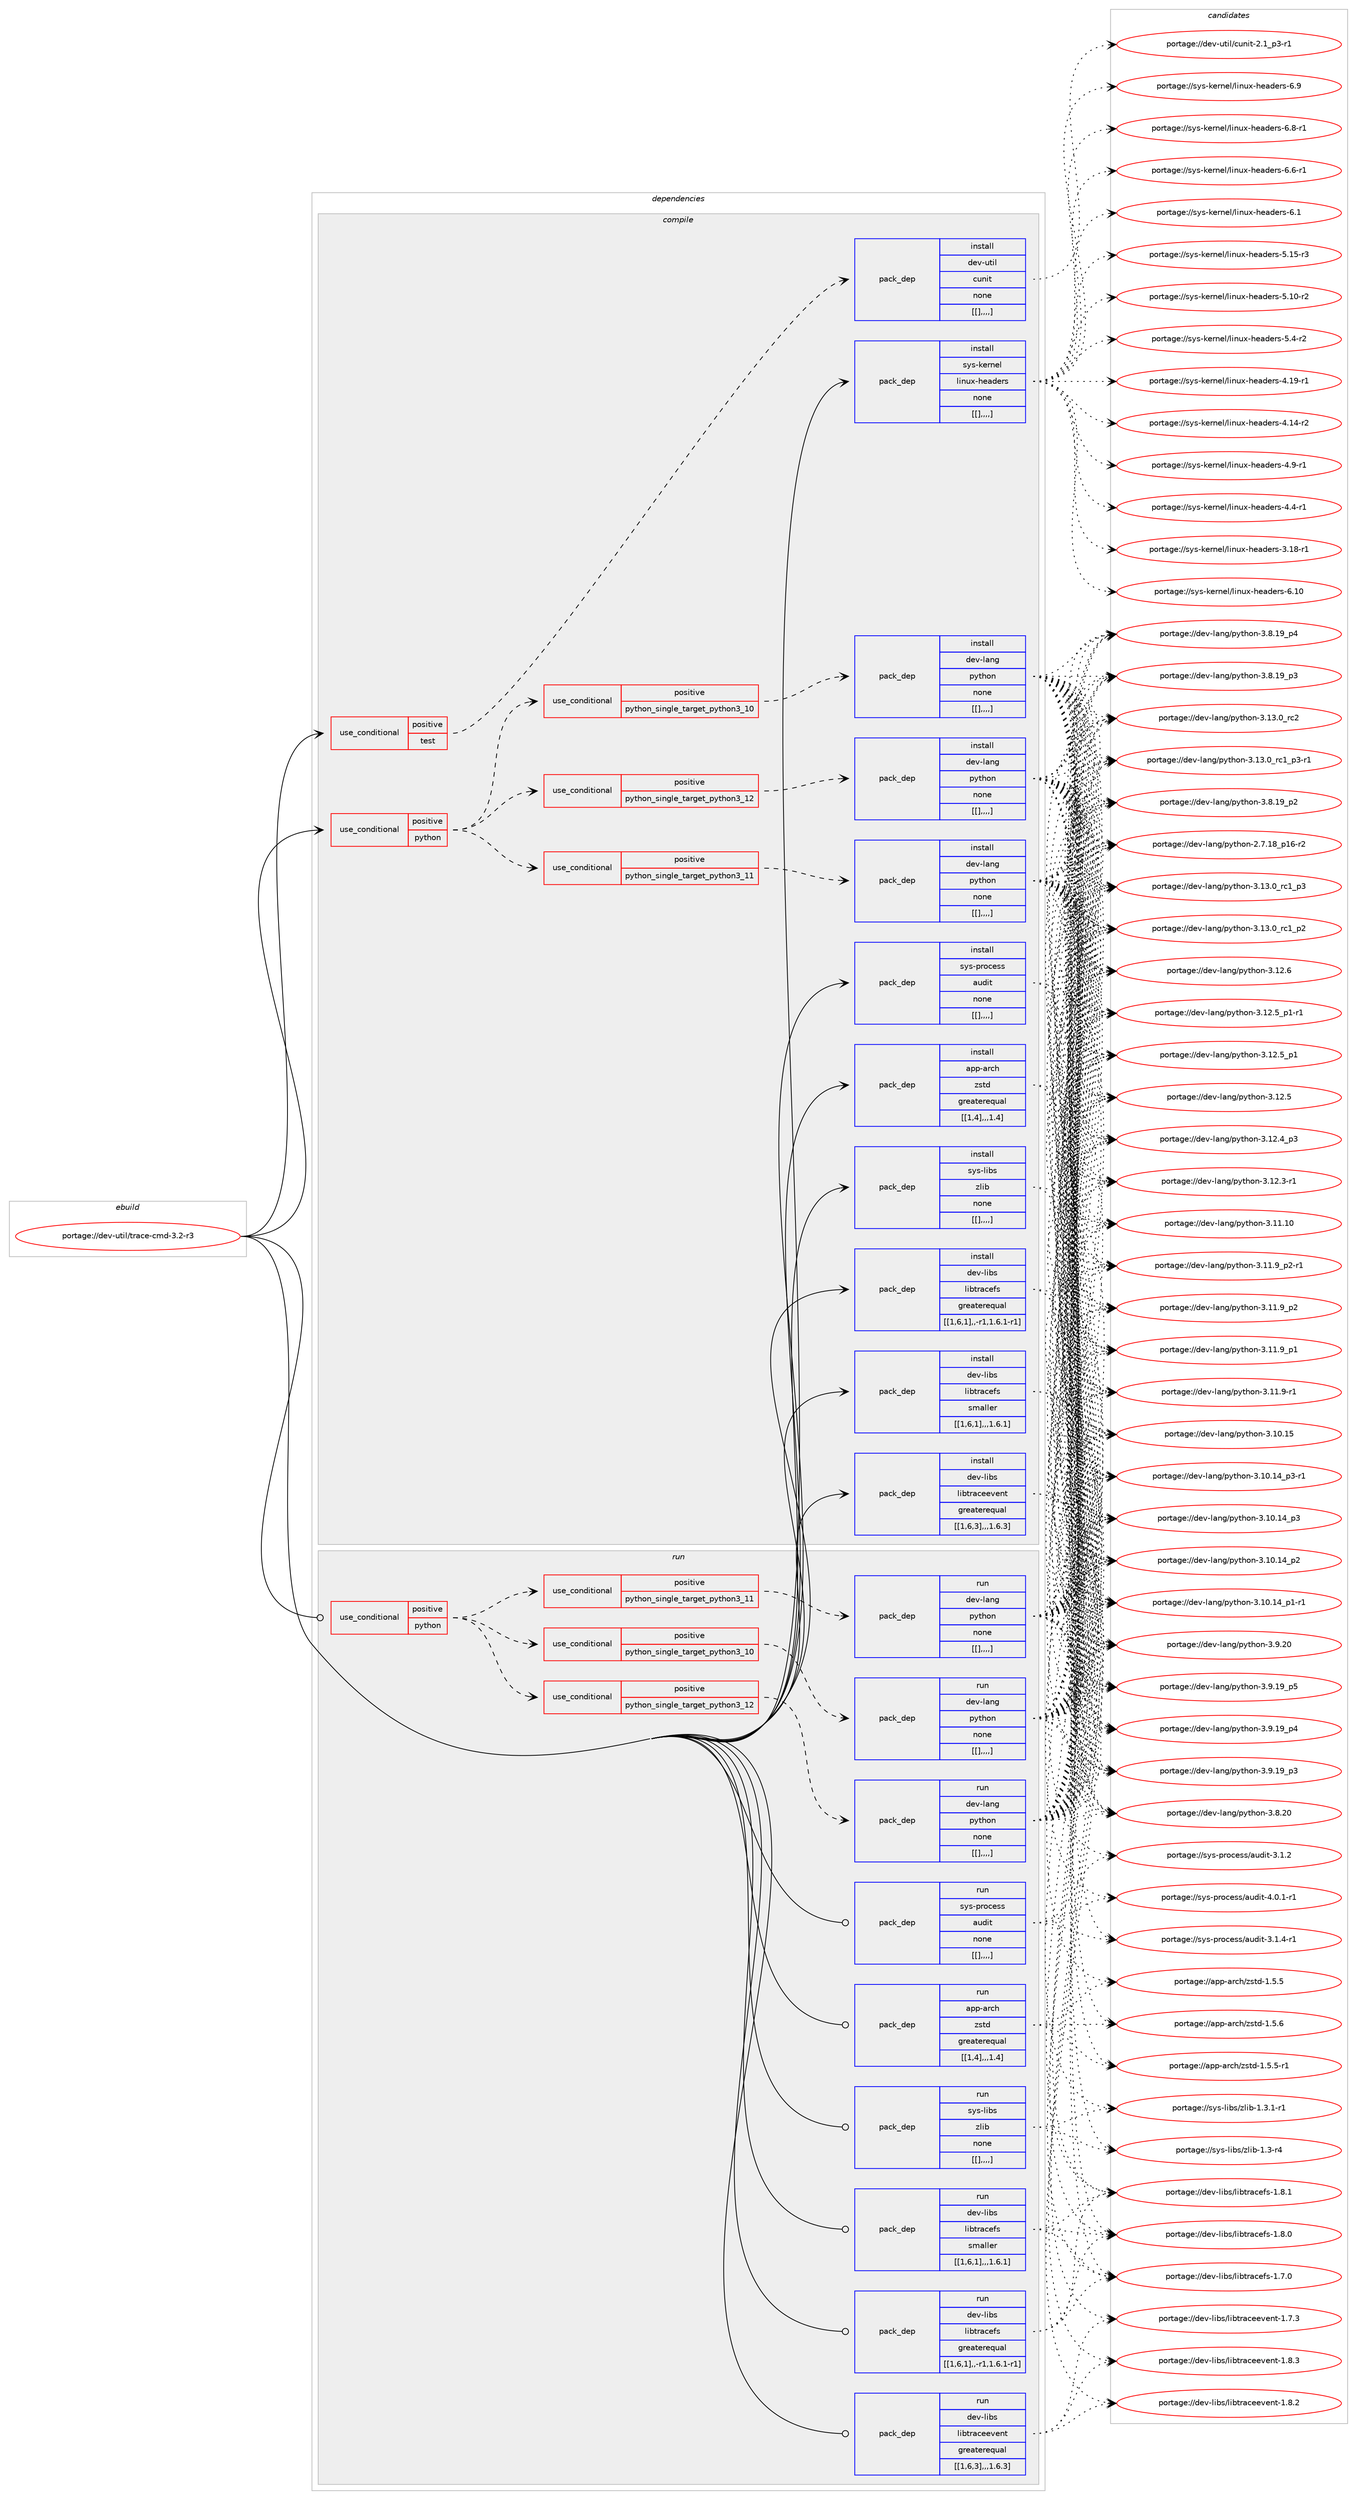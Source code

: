 digraph prolog {

# *************
# Graph options
# *************

newrank=true;
concentrate=true;
compound=true;
graph [rankdir=LR,fontname=Helvetica,fontsize=10,ranksep=1.5];#, ranksep=2.5, nodesep=0.2];
edge  [arrowhead=vee];
node  [fontname=Helvetica,fontsize=10];

# **********
# The ebuild
# **********

subgraph cluster_leftcol {
color=gray;
label=<<i>ebuild</i>>;
id [label="portage://dev-util/trace-cmd-3.2-r3", color=red, width=4, href="../dev-util/trace-cmd-3.2-r3.svg"];
}

# ****************
# The dependencies
# ****************

subgraph cluster_midcol {
color=gray;
label=<<i>dependencies</i>>;
subgraph cluster_compile {
fillcolor="#eeeeee";
style=filled;
label=<<i>compile</i>>;
subgraph cond63604 {
dependency223692 [label=<<TABLE BORDER="0" CELLBORDER="1" CELLSPACING="0" CELLPADDING="4"><TR><TD ROWSPAN="3" CELLPADDING="10">use_conditional</TD></TR><TR><TD>positive</TD></TR><TR><TD>python</TD></TR></TABLE>>, shape=none, color=red];
subgraph cond63605 {
dependency223693 [label=<<TABLE BORDER="0" CELLBORDER="1" CELLSPACING="0" CELLPADDING="4"><TR><TD ROWSPAN="3" CELLPADDING="10">use_conditional</TD></TR><TR><TD>positive</TD></TR><TR><TD>python_single_target_python3_10</TD></TR></TABLE>>, shape=none, color=red];
subgraph pack158649 {
dependency223694 [label=<<TABLE BORDER="0" CELLBORDER="1" CELLSPACING="0" CELLPADDING="4" WIDTH="220"><TR><TD ROWSPAN="6" CELLPADDING="30">pack_dep</TD></TR><TR><TD WIDTH="110">install</TD></TR><TR><TD>dev-lang</TD></TR><TR><TD>python</TD></TR><TR><TD>none</TD></TR><TR><TD>[[],,,,]</TD></TR></TABLE>>, shape=none, color=blue];
}
dependency223693:e -> dependency223694:w [weight=20,style="dashed",arrowhead="vee"];
}
dependency223692:e -> dependency223693:w [weight=20,style="dashed",arrowhead="vee"];
subgraph cond63606 {
dependency223695 [label=<<TABLE BORDER="0" CELLBORDER="1" CELLSPACING="0" CELLPADDING="4"><TR><TD ROWSPAN="3" CELLPADDING="10">use_conditional</TD></TR><TR><TD>positive</TD></TR><TR><TD>python_single_target_python3_11</TD></TR></TABLE>>, shape=none, color=red];
subgraph pack158650 {
dependency223696 [label=<<TABLE BORDER="0" CELLBORDER="1" CELLSPACING="0" CELLPADDING="4" WIDTH="220"><TR><TD ROWSPAN="6" CELLPADDING="30">pack_dep</TD></TR><TR><TD WIDTH="110">install</TD></TR><TR><TD>dev-lang</TD></TR><TR><TD>python</TD></TR><TR><TD>none</TD></TR><TR><TD>[[],,,,]</TD></TR></TABLE>>, shape=none, color=blue];
}
dependency223695:e -> dependency223696:w [weight=20,style="dashed",arrowhead="vee"];
}
dependency223692:e -> dependency223695:w [weight=20,style="dashed",arrowhead="vee"];
subgraph cond63607 {
dependency223697 [label=<<TABLE BORDER="0" CELLBORDER="1" CELLSPACING="0" CELLPADDING="4"><TR><TD ROWSPAN="3" CELLPADDING="10">use_conditional</TD></TR><TR><TD>positive</TD></TR><TR><TD>python_single_target_python3_12</TD></TR></TABLE>>, shape=none, color=red];
subgraph pack158651 {
dependency223698 [label=<<TABLE BORDER="0" CELLBORDER="1" CELLSPACING="0" CELLPADDING="4" WIDTH="220"><TR><TD ROWSPAN="6" CELLPADDING="30">pack_dep</TD></TR><TR><TD WIDTH="110">install</TD></TR><TR><TD>dev-lang</TD></TR><TR><TD>python</TD></TR><TR><TD>none</TD></TR><TR><TD>[[],,,,]</TD></TR></TABLE>>, shape=none, color=blue];
}
dependency223697:e -> dependency223698:w [weight=20,style="dashed",arrowhead="vee"];
}
dependency223692:e -> dependency223697:w [weight=20,style="dashed",arrowhead="vee"];
}
id:e -> dependency223692:w [weight=20,style="solid",arrowhead="vee"];
subgraph cond63608 {
dependency223699 [label=<<TABLE BORDER="0" CELLBORDER="1" CELLSPACING="0" CELLPADDING="4"><TR><TD ROWSPAN="3" CELLPADDING="10">use_conditional</TD></TR><TR><TD>positive</TD></TR><TR><TD>test</TD></TR></TABLE>>, shape=none, color=red];
subgraph pack158652 {
dependency223700 [label=<<TABLE BORDER="0" CELLBORDER="1" CELLSPACING="0" CELLPADDING="4" WIDTH="220"><TR><TD ROWSPAN="6" CELLPADDING="30">pack_dep</TD></TR><TR><TD WIDTH="110">install</TD></TR><TR><TD>dev-util</TD></TR><TR><TD>cunit</TD></TR><TR><TD>none</TD></TR><TR><TD>[[],,,,]</TD></TR></TABLE>>, shape=none, color=blue];
}
dependency223699:e -> dependency223700:w [weight=20,style="dashed",arrowhead="vee"];
}
id:e -> dependency223699:w [weight=20,style="solid",arrowhead="vee"];
subgraph pack158653 {
dependency223701 [label=<<TABLE BORDER="0" CELLBORDER="1" CELLSPACING="0" CELLPADDING="4" WIDTH="220"><TR><TD ROWSPAN="6" CELLPADDING="30">pack_dep</TD></TR><TR><TD WIDTH="110">install</TD></TR><TR><TD>app-arch</TD></TR><TR><TD>zstd</TD></TR><TR><TD>greaterequal</TD></TR><TR><TD>[[1,4],,,1.4]</TD></TR></TABLE>>, shape=none, color=blue];
}
id:e -> dependency223701:w [weight=20,style="solid",arrowhead="vee"];
subgraph pack158654 {
dependency223702 [label=<<TABLE BORDER="0" CELLBORDER="1" CELLSPACING="0" CELLPADDING="4" WIDTH="220"><TR><TD ROWSPAN="6" CELLPADDING="30">pack_dep</TD></TR><TR><TD WIDTH="110">install</TD></TR><TR><TD>dev-libs</TD></TR><TR><TD>libtraceevent</TD></TR><TR><TD>greaterequal</TD></TR><TR><TD>[[1,6,3],,,1.6.3]</TD></TR></TABLE>>, shape=none, color=blue];
}
id:e -> dependency223702:w [weight=20,style="solid",arrowhead="vee"];
subgraph pack158655 {
dependency223703 [label=<<TABLE BORDER="0" CELLBORDER="1" CELLSPACING="0" CELLPADDING="4" WIDTH="220"><TR><TD ROWSPAN="6" CELLPADDING="30">pack_dep</TD></TR><TR><TD WIDTH="110">install</TD></TR><TR><TD>dev-libs</TD></TR><TR><TD>libtracefs</TD></TR><TR><TD>greaterequal</TD></TR><TR><TD>[[1,6,1],,-r1,1.6.1-r1]</TD></TR></TABLE>>, shape=none, color=blue];
}
id:e -> dependency223703:w [weight=20,style="solid",arrowhead="vee"];
subgraph pack158656 {
dependency223704 [label=<<TABLE BORDER="0" CELLBORDER="1" CELLSPACING="0" CELLPADDING="4" WIDTH="220"><TR><TD ROWSPAN="6" CELLPADDING="30">pack_dep</TD></TR><TR><TD WIDTH="110">install</TD></TR><TR><TD>sys-kernel</TD></TR><TR><TD>linux-headers</TD></TR><TR><TD>none</TD></TR><TR><TD>[[],,,,]</TD></TR></TABLE>>, shape=none, color=blue];
}
id:e -> dependency223704:w [weight=20,style="solid",arrowhead="vee"];
subgraph pack158657 {
dependency223705 [label=<<TABLE BORDER="0" CELLBORDER="1" CELLSPACING="0" CELLPADDING="4" WIDTH="220"><TR><TD ROWSPAN="6" CELLPADDING="30">pack_dep</TD></TR><TR><TD WIDTH="110">install</TD></TR><TR><TD>sys-libs</TD></TR><TR><TD>zlib</TD></TR><TR><TD>none</TD></TR><TR><TD>[[],,,,]</TD></TR></TABLE>>, shape=none, color=blue];
}
id:e -> dependency223705:w [weight=20,style="solid",arrowhead="vee"];
subgraph pack158658 {
dependency223706 [label=<<TABLE BORDER="0" CELLBORDER="1" CELLSPACING="0" CELLPADDING="4" WIDTH="220"><TR><TD ROWSPAN="6" CELLPADDING="30">pack_dep</TD></TR><TR><TD WIDTH="110">install</TD></TR><TR><TD>sys-process</TD></TR><TR><TD>audit</TD></TR><TR><TD>none</TD></TR><TR><TD>[[],,,,]</TD></TR></TABLE>>, shape=none, color=blue];
}
id:e -> dependency223706:w [weight=20,style="solid",arrowhead="vee"];
subgraph pack158659 {
dependency223707 [label=<<TABLE BORDER="0" CELLBORDER="1" CELLSPACING="0" CELLPADDING="4" WIDTH="220"><TR><TD ROWSPAN="6" CELLPADDING="30">pack_dep</TD></TR><TR><TD WIDTH="110">install</TD></TR><TR><TD>dev-libs</TD></TR><TR><TD>libtracefs</TD></TR><TR><TD>smaller</TD></TR><TR><TD>[[1,6,1],,,1.6.1]</TD></TR></TABLE>>, shape=none, color=blue];
}
id:e -> dependency223707:w [weight=20,style="solid",arrowhead="vee"];
}
subgraph cluster_compileandrun {
fillcolor="#eeeeee";
style=filled;
label=<<i>compile and run</i>>;
}
subgraph cluster_run {
fillcolor="#eeeeee";
style=filled;
label=<<i>run</i>>;
subgraph cond63609 {
dependency223708 [label=<<TABLE BORDER="0" CELLBORDER="1" CELLSPACING="0" CELLPADDING="4"><TR><TD ROWSPAN="3" CELLPADDING="10">use_conditional</TD></TR><TR><TD>positive</TD></TR><TR><TD>python</TD></TR></TABLE>>, shape=none, color=red];
subgraph cond63610 {
dependency223709 [label=<<TABLE BORDER="0" CELLBORDER="1" CELLSPACING="0" CELLPADDING="4"><TR><TD ROWSPAN="3" CELLPADDING="10">use_conditional</TD></TR><TR><TD>positive</TD></TR><TR><TD>python_single_target_python3_10</TD></TR></TABLE>>, shape=none, color=red];
subgraph pack158660 {
dependency223710 [label=<<TABLE BORDER="0" CELLBORDER="1" CELLSPACING="0" CELLPADDING="4" WIDTH="220"><TR><TD ROWSPAN="6" CELLPADDING="30">pack_dep</TD></TR><TR><TD WIDTH="110">run</TD></TR><TR><TD>dev-lang</TD></TR><TR><TD>python</TD></TR><TR><TD>none</TD></TR><TR><TD>[[],,,,]</TD></TR></TABLE>>, shape=none, color=blue];
}
dependency223709:e -> dependency223710:w [weight=20,style="dashed",arrowhead="vee"];
}
dependency223708:e -> dependency223709:w [weight=20,style="dashed",arrowhead="vee"];
subgraph cond63611 {
dependency223711 [label=<<TABLE BORDER="0" CELLBORDER="1" CELLSPACING="0" CELLPADDING="4"><TR><TD ROWSPAN="3" CELLPADDING="10">use_conditional</TD></TR><TR><TD>positive</TD></TR><TR><TD>python_single_target_python3_11</TD></TR></TABLE>>, shape=none, color=red];
subgraph pack158661 {
dependency223712 [label=<<TABLE BORDER="0" CELLBORDER="1" CELLSPACING="0" CELLPADDING="4" WIDTH="220"><TR><TD ROWSPAN="6" CELLPADDING="30">pack_dep</TD></TR><TR><TD WIDTH="110">run</TD></TR><TR><TD>dev-lang</TD></TR><TR><TD>python</TD></TR><TR><TD>none</TD></TR><TR><TD>[[],,,,]</TD></TR></TABLE>>, shape=none, color=blue];
}
dependency223711:e -> dependency223712:w [weight=20,style="dashed",arrowhead="vee"];
}
dependency223708:e -> dependency223711:w [weight=20,style="dashed",arrowhead="vee"];
subgraph cond63612 {
dependency223713 [label=<<TABLE BORDER="0" CELLBORDER="1" CELLSPACING="0" CELLPADDING="4"><TR><TD ROWSPAN="3" CELLPADDING="10">use_conditional</TD></TR><TR><TD>positive</TD></TR><TR><TD>python_single_target_python3_12</TD></TR></TABLE>>, shape=none, color=red];
subgraph pack158662 {
dependency223714 [label=<<TABLE BORDER="0" CELLBORDER="1" CELLSPACING="0" CELLPADDING="4" WIDTH="220"><TR><TD ROWSPAN="6" CELLPADDING="30">pack_dep</TD></TR><TR><TD WIDTH="110">run</TD></TR><TR><TD>dev-lang</TD></TR><TR><TD>python</TD></TR><TR><TD>none</TD></TR><TR><TD>[[],,,,]</TD></TR></TABLE>>, shape=none, color=blue];
}
dependency223713:e -> dependency223714:w [weight=20,style="dashed",arrowhead="vee"];
}
dependency223708:e -> dependency223713:w [weight=20,style="dashed",arrowhead="vee"];
}
id:e -> dependency223708:w [weight=20,style="solid",arrowhead="odot"];
subgraph pack158663 {
dependency223715 [label=<<TABLE BORDER="0" CELLBORDER="1" CELLSPACING="0" CELLPADDING="4" WIDTH="220"><TR><TD ROWSPAN="6" CELLPADDING="30">pack_dep</TD></TR><TR><TD WIDTH="110">run</TD></TR><TR><TD>app-arch</TD></TR><TR><TD>zstd</TD></TR><TR><TD>greaterequal</TD></TR><TR><TD>[[1,4],,,1.4]</TD></TR></TABLE>>, shape=none, color=blue];
}
id:e -> dependency223715:w [weight=20,style="solid",arrowhead="odot"];
subgraph pack158664 {
dependency223716 [label=<<TABLE BORDER="0" CELLBORDER="1" CELLSPACING="0" CELLPADDING="4" WIDTH="220"><TR><TD ROWSPAN="6" CELLPADDING="30">pack_dep</TD></TR><TR><TD WIDTH="110">run</TD></TR><TR><TD>dev-libs</TD></TR><TR><TD>libtraceevent</TD></TR><TR><TD>greaterequal</TD></TR><TR><TD>[[1,6,3],,,1.6.3]</TD></TR></TABLE>>, shape=none, color=blue];
}
id:e -> dependency223716:w [weight=20,style="solid",arrowhead="odot"];
subgraph pack158665 {
dependency223717 [label=<<TABLE BORDER="0" CELLBORDER="1" CELLSPACING="0" CELLPADDING="4" WIDTH="220"><TR><TD ROWSPAN="6" CELLPADDING="30">pack_dep</TD></TR><TR><TD WIDTH="110">run</TD></TR><TR><TD>dev-libs</TD></TR><TR><TD>libtracefs</TD></TR><TR><TD>greaterequal</TD></TR><TR><TD>[[1,6,1],,-r1,1.6.1-r1]</TD></TR></TABLE>>, shape=none, color=blue];
}
id:e -> dependency223717:w [weight=20,style="solid",arrowhead="odot"];
subgraph pack158666 {
dependency223718 [label=<<TABLE BORDER="0" CELLBORDER="1" CELLSPACING="0" CELLPADDING="4" WIDTH="220"><TR><TD ROWSPAN="6" CELLPADDING="30">pack_dep</TD></TR><TR><TD WIDTH="110">run</TD></TR><TR><TD>sys-libs</TD></TR><TR><TD>zlib</TD></TR><TR><TD>none</TD></TR><TR><TD>[[],,,,]</TD></TR></TABLE>>, shape=none, color=blue];
}
id:e -> dependency223718:w [weight=20,style="solid",arrowhead="odot"];
subgraph pack158667 {
dependency223719 [label=<<TABLE BORDER="0" CELLBORDER="1" CELLSPACING="0" CELLPADDING="4" WIDTH="220"><TR><TD ROWSPAN="6" CELLPADDING="30">pack_dep</TD></TR><TR><TD WIDTH="110">run</TD></TR><TR><TD>sys-process</TD></TR><TR><TD>audit</TD></TR><TR><TD>none</TD></TR><TR><TD>[[],,,,]</TD></TR></TABLE>>, shape=none, color=blue];
}
id:e -> dependency223719:w [weight=20,style="solid",arrowhead="odot"];
subgraph pack158668 {
dependency223720 [label=<<TABLE BORDER="0" CELLBORDER="1" CELLSPACING="0" CELLPADDING="4" WIDTH="220"><TR><TD ROWSPAN="6" CELLPADDING="30">pack_dep</TD></TR><TR><TD WIDTH="110">run</TD></TR><TR><TD>dev-libs</TD></TR><TR><TD>libtracefs</TD></TR><TR><TD>smaller</TD></TR><TR><TD>[[1,6,1],,,1.6.1]</TD></TR></TABLE>>, shape=none, color=blue];
}
id:e -> dependency223720:w [weight=20,style="solid",arrowhead="odot"];
}
}

# **************
# The candidates
# **************

subgraph cluster_choices {
rank=same;
color=gray;
label=<<i>candidates</i>>;

subgraph choice158649 {
color=black;
nodesep=1;
choice10010111845108971101034711212111610411111045514649514648951149950 [label="portage://dev-lang/python-3.13.0_rc2", color=red, width=4,href="../dev-lang/python-3.13.0_rc2.svg"];
choice1001011184510897110103471121211161041111104551464951464895114994995112514511449 [label="portage://dev-lang/python-3.13.0_rc1_p3-r1", color=red, width=4,href="../dev-lang/python-3.13.0_rc1_p3-r1.svg"];
choice100101118451089711010347112121116104111110455146495146489511499499511251 [label="portage://dev-lang/python-3.13.0_rc1_p3", color=red, width=4,href="../dev-lang/python-3.13.0_rc1_p3.svg"];
choice100101118451089711010347112121116104111110455146495146489511499499511250 [label="portage://dev-lang/python-3.13.0_rc1_p2", color=red, width=4,href="../dev-lang/python-3.13.0_rc1_p2.svg"];
choice10010111845108971101034711212111610411111045514649504654 [label="portage://dev-lang/python-3.12.6", color=red, width=4,href="../dev-lang/python-3.12.6.svg"];
choice1001011184510897110103471121211161041111104551464950465395112494511449 [label="portage://dev-lang/python-3.12.5_p1-r1", color=red, width=4,href="../dev-lang/python-3.12.5_p1-r1.svg"];
choice100101118451089711010347112121116104111110455146495046539511249 [label="portage://dev-lang/python-3.12.5_p1", color=red, width=4,href="../dev-lang/python-3.12.5_p1.svg"];
choice10010111845108971101034711212111610411111045514649504653 [label="portage://dev-lang/python-3.12.5", color=red, width=4,href="../dev-lang/python-3.12.5.svg"];
choice100101118451089711010347112121116104111110455146495046529511251 [label="portage://dev-lang/python-3.12.4_p3", color=red, width=4,href="../dev-lang/python-3.12.4_p3.svg"];
choice100101118451089711010347112121116104111110455146495046514511449 [label="portage://dev-lang/python-3.12.3-r1", color=red, width=4,href="../dev-lang/python-3.12.3-r1.svg"];
choice1001011184510897110103471121211161041111104551464949464948 [label="portage://dev-lang/python-3.11.10", color=red, width=4,href="../dev-lang/python-3.11.10.svg"];
choice1001011184510897110103471121211161041111104551464949465795112504511449 [label="portage://dev-lang/python-3.11.9_p2-r1", color=red, width=4,href="../dev-lang/python-3.11.9_p2-r1.svg"];
choice100101118451089711010347112121116104111110455146494946579511250 [label="portage://dev-lang/python-3.11.9_p2", color=red, width=4,href="../dev-lang/python-3.11.9_p2.svg"];
choice100101118451089711010347112121116104111110455146494946579511249 [label="portage://dev-lang/python-3.11.9_p1", color=red, width=4,href="../dev-lang/python-3.11.9_p1.svg"];
choice100101118451089711010347112121116104111110455146494946574511449 [label="portage://dev-lang/python-3.11.9-r1", color=red, width=4,href="../dev-lang/python-3.11.9-r1.svg"];
choice1001011184510897110103471121211161041111104551464948464953 [label="portage://dev-lang/python-3.10.15", color=red, width=4,href="../dev-lang/python-3.10.15.svg"];
choice100101118451089711010347112121116104111110455146494846495295112514511449 [label="portage://dev-lang/python-3.10.14_p3-r1", color=red, width=4,href="../dev-lang/python-3.10.14_p3-r1.svg"];
choice10010111845108971101034711212111610411111045514649484649529511251 [label="portage://dev-lang/python-3.10.14_p3", color=red, width=4,href="../dev-lang/python-3.10.14_p3.svg"];
choice10010111845108971101034711212111610411111045514649484649529511250 [label="portage://dev-lang/python-3.10.14_p2", color=red, width=4,href="../dev-lang/python-3.10.14_p2.svg"];
choice100101118451089711010347112121116104111110455146494846495295112494511449 [label="portage://dev-lang/python-3.10.14_p1-r1", color=red, width=4,href="../dev-lang/python-3.10.14_p1-r1.svg"];
choice10010111845108971101034711212111610411111045514657465048 [label="portage://dev-lang/python-3.9.20", color=red, width=4,href="../dev-lang/python-3.9.20.svg"];
choice100101118451089711010347112121116104111110455146574649579511253 [label="portage://dev-lang/python-3.9.19_p5", color=red, width=4,href="../dev-lang/python-3.9.19_p5.svg"];
choice100101118451089711010347112121116104111110455146574649579511252 [label="portage://dev-lang/python-3.9.19_p4", color=red, width=4,href="../dev-lang/python-3.9.19_p4.svg"];
choice100101118451089711010347112121116104111110455146574649579511251 [label="portage://dev-lang/python-3.9.19_p3", color=red, width=4,href="../dev-lang/python-3.9.19_p3.svg"];
choice10010111845108971101034711212111610411111045514656465048 [label="portage://dev-lang/python-3.8.20", color=red, width=4,href="../dev-lang/python-3.8.20.svg"];
choice100101118451089711010347112121116104111110455146564649579511252 [label="portage://dev-lang/python-3.8.19_p4", color=red, width=4,href="../dev-lang/python-3.8.19_p4.svg"];
choice100101118451089711010347112121116104111110455146564649579511251 [label="portage://dev-lang/python-3.8.19_p3", color=red, width=4,href="../dev-lang/python-3.8.19_p3.svg"];
choice100101118451089711010347112121116104111110455146564649579511250 [label="portage://dev-lang/python-3.8.19_p2", color=red, width=4,href="../dev-lang/python-3.8.19_p2.svg"];
choice100101118451089711010347112121116104111110455046554649569511249544511450 [label="portage://dev-lang/python-2.7.18_p16-r2", color=red, width=4,href="../dev-lang/python-2.7.18_p16-r2.svg"];
dependency223694:e -> choice10010111845108971101034711212111610411111045514649514648951149950:w [style=dotted,weight="100"];
dependency223694:e -> choice1001011184510897110103471121211161041111104551464951464895114994995112514511449:w [style=dotted,weight="100"];
dependency223694:e -> choice100101118451089711010347112121116104111110455146495146489511499499511251:w [style=dotted,weight="100"];
dependency223694:e -> choice100101118451089711010347112121116104111110455146495146489511499499511250:w [style=dotted,weight="100"];
dependency223694:e -> choice10010111845108971101034711212111610411111045514649504654:w [style=dotted,weight="100"];
dependency223694:e -> choice1001011184510897110103471121211161041111104551464950465395112494511449:w [style=dotted,weight="100"];
dependency223694:e -> choice100101118451089711010347112121116104111110455146495046539511249:w [style=dotted,weight="100"];
dependency223694:e -> choice10010111845108971101034711212111610411111045514649504653:w [style=dotted,weight="100"];
dependency223694:e -> choice100101118451089711010347112121116104111110455146495046529511251:w [style=dotted,weight="100"];
dependency223694:e -> choice100101118451089711010347112121116104111110455146495046514511449:w [style=dotted,weight="100"];
dependency223694:e -> choice1001011184510897110103471121211161041111104551464949464948:w [style=dotted,weight="100"];
dependency223694:e -> choice1001011184510897110103471121211161041111104551464949465795112504511449:w [style=dotted,weight="100"];
dependency223694:e -> choice100101118451089711010347112121116104111110455146494946579511250:w [style=dotted,weight="100"];
dependency223694:e -> choice100101118451089711010347112121116104111110455146494946579511249:w [style=dotted,weight="100"];
dependency223694:e -> choice100101118451089711010347112121116104111110455146494946574511449:w [style=dotted,weight="100"];
dependency223694:e -> choice1001011184510897110103471121211161041111104551464948464953:w [style=dotted,weight="100"];
dependency223694:e -> choice100101118451089711010347112121116104111110455146494846495295112514511449:w [style=dotted,weight="100"];
dependency223694:e -> choice10010111845108971101034711212111610411111045514649484649529511251:w [style=dotted,weight="100"];
dependency223694:e -> choice10010111845108971101034711212111610411111045514649484649529511250:w [style=dotted,weight="100"];
dependency223694:e -> choice100101118451089711010347112121116104111110455146494846495295112494511449:w [style=dotted,weight="100"];
dependency223694:e -> choice10010111845108971101034711212111610411111045514657465048:w [style=dotted,weight="100"];
dependency223694:e -> choice100101118451089711010347112121116104111110455146574649579511253:w [style=dotted,weight="100"];
dependency223694:e -> choice100101118451089711010347112121116104111110455146574649579511252:w [style=dotted,weight="100"];
dependency223694:e -> choice100101118451089711010347112121116104111110455146574649579511251:w [style=dotted,weight="100"];
dependency223694:e -> choice10010111845108971101034711212111610411111045514656465048:w [style=dotted,weight="100"];
dependency223694:e -> choice100101118451089711010347112121116104111110455146564649579511252:w [style=dotted,weight="100"];
dependency223694:e -> choice100101118451089711010347112121116104111110455146564649579511251:w [style=dotted,weight="100"];
dependency223694:e -> choice100101118451089711010347112121116104111110455146564649579511250:w [style=dotted,weight="100"];
dependency223694:e -> choice100101118451089711010347112121116104111110455046554649569511249544511450:w [style=dotted,weight="100"];
}
subgraph choice158650 {
color=black;
nodesep=1;
choice10010111845108971101034711212111610411111045514649514648951149950 [label="portage://dev-lang/python-3.13.0_rc2", color=red, width=4,href="../dev-lang/python-3.13.0_rc2.svg"];
choice1001011184510897110103471121211161041111104551464951464895114994995112514511449 [label="portage://dev-lang/python-3.13.0_rc1_p3-r1", color=red, width=4,href="../dev-lang/python-3.13.0_rc1_p3-r1.svg"];
choice100101118451089711010347112121116104111110455146495146489511499499511251 [label="portage://dev-lang/python-3.13.0_rc1_p3", color=red, width=4,href="../dev-lang/python-3.13.0_rc1_p3.svg"];
choice100101118451089711010347112121116104111110455146495146489511499499511250 [label="portage://dev-lang/python-3.13.0_rc1_p2", color=red, width=4,href="../dev-lang/python-3.13.0_rc1_p2.svg"];
choice10010111845108971101034711212111610411111045514649504654 [label="portage://dev-lang/python-3.12.6", color=red, width=4,href="../dev-lang/python-3.12.6.svg"];
choice1001011184510897110103471121211161041111104551464950465395112494511449 [label="portage://dev-lang/python-3.12.5_p1-r1", color=red, width=4,href="../dev-lang/python-3.12.5_p1-r1.svg"];
choice100101118451089711010347112121116104111110455146495046539511249 [label="portage://dev-lang/python-3.12.5_p1", color=red, width=4,href="../dev-lang/python-3.12.5_p1.svg"];
choice10010111845108971101034711212111610411111045514649504653 [label="portage://dev-lang/python-3.12.5", color=red, width=4,href="../dev-lang/python-3.12.5.svg"];
choice100101118451089711010347112121116104111110455146495046529511251 [label="portage://dev-lang/python-3.12.4_p3", color=red, width=4,href="../dev-lang/python-3.12.4_p3.svg"];
choice100101118451089711010347112121116104111110455146495046514511449 [label="portage://dev-lang/python-3.12.3-r1", color=red, width=4,href="../dev-lang/python-3.12.3-r1.svg"];
choice1001011184510897110103471121211161041111104551464949464948 [label="portage://dev-lang/python-3.11.10", color=red, width=4,href="../dev-lang/python-3.11.10.svg"];
choice1001011184510897110103471121211161041111104551464949465795112504511449 [label="portage://dev-lang/python-3.11.9_p2-r1", color=red, width=4,href="../dev-lang/python-3.11.9_p2-r1.svg"];
choice100101118451089711010347112121116104111110455146494946579511250 [label="portage://dev-lang/python-3.11.9_p2", color=red, width=4,href="../dev-lang/python-3.11.9_p2.svg"];
choice100101118451089711010347112121116104111110455146494946579511249 [label="portage://dev-lang/python-3.11.9_p1", color=red, width=4,href="../dev-lang/python-3.11.9_p1.svg"];
choice100101118451089711010347112121116104111110455146494946574511449 [label="portage://dev-lang/python-3.11.9-r1", color=red, width=4,href="../dev-lang/python-3.11.9-r1.svg"];
choice1001011184510897110103471121211161041111104551464948464953 [label="portage://dev-lang/python-3.10.15", color=red, width=4,href="../dev-lang/python-3.10.15.svg"];
choice100101118451089711010347112121116104111110455146494846495295112514511449 [label="portage://dev-lang/python-3.10.14_p3-r1", color=red, width=4,href="../dev-lang/python-3.10.14_p3-r1.svg"];
choice10010111845108971101034711212111610411111045514649484649529511251 [label="portage://dev-lang/python-3.10.14_p3", color=red, width=4,href="../dev-lang/python-3.10.14_p3.svg"];
choice10010111845108971101034711212111610411111045514649484649529511250 [label="portage://dev-lang/python-3.10.14_p2", color=red, width=4,href="../dev-lang/python-3.10.14_p2.svg"];
choice100101118451089711010347112121116104111110455146494846495295112494511449 [label="portage://dev-lang/python-3.10.14_p1-r1", color=red, width=4,href="../dev-lang/python-3.10.14_p1-r1.svg"];
choice10010111845108971101034711212111610411111045514657465048 [label="portage://dev-lang/python-3.9.20", color=red, width=4,href="../dev-lang/python-3.9.20.svg"];
choice100101118451089711010347112121116104111110455146574649579511253 [label="portage://dev-lang/python-3.9.19_p5", color=red, width=4,href="../dev-lang/python-3.9.19_p5.svg"];
choice100101118451089711010347112121116104111110455146574649579511252 [label="portage://dev-lang/python-3.9.19_p4", color=red, width=4,href="../dev-lang/python-3.9.19_p4.svg"];
choice100101118451089711010347112121116104111110455146574649579511251 [label="portage://dev-lang/python-3.9.19_p3", color=red, width=4,href="../dev-lang/python-3.9.19_p3.svg"];
choice10010111845108971101034711212111610411111045514656465048 [label="portage://dev-lang/python-3.8.20", color=red, width=4,href="../dev-lang/python-3.8.20.svg"];
choice100101118451089711010347112121116104111110455146564649579511252 [label="portage://dev-lang/python-3.8.19_p4", color=red, width=4,href="../dev-lang/python-3.8.19_p4.svg"];
choice100101118451089711010347112121116104111110455146564649579511251 [label="portage://dev-lang/python-3.8.19_p3", color=red, width=4,href="../dev-lang/python-3.8.19_p3.svg"];
choice100101118451089711010347112121116104111110455146564649579511250 [label="portage://dev-lang/python-3.8.19_p2", color=red, width=4,href="../dev-lang/python-3.8.19_p2.svg"];
choice100101118451089711010347112121116104111110455046554649569511249544511450 [label="portage://dev-lang/python-2.7.18_p16-r2", color=red, width=4,href="../dev-lang/python-2.7.18_p16-r2.svg"];
dependency223696:e -> choice10010111845108971101034711212111610411111045514649514648951149950:w [style=dotted,weight="100"];
dependency223696:e -> choice1001011184510897110103471121211161041111104551464951464895114994995112514511449:w [style=dotted,weight="100"];
dependency223696:e -> choice100101118451089711010347112121116104111110455146495146489511499499511251:w [style=dotted,weight="100"];
dependency223696:e -> choice100101118451089711010347112121116104111110455146495146489511499499511250:w [style=dotted,weight="100"];
dependency223696:e -> choice10010111845108971101034711212111610411111045514649504654:w [style=dotted,weight="100"];
dependency223696:e -> choice1001011184510897110103471121211161041111104551464950465395112494511449:w [style=dotted,weight="100"];
dependency223696:e -> choice100101118451089711010347112121116104111110455146495046539511249:w [style=dotted,weight="100"];
dependency223696:e -> choice10010111845108971101034711212111610411111045514649504653:w [style=dotted,weight="100"];
dependency223696:e -> choice100101118451089711010347112121116104111110455146495046529511251:w [style=dotted,weight="100"];
dependency223696:e -> choice100101118451089711010347112121116104111110455146495046514511449:w [style=dotted,weight="100"];
dependency223696:e -> choice1001011184510897110103471121211161041111104551464949464948:w [style=dotted,weight="100"];
dependency223696:e -> choice1001011184510897110103471121211161041111104551464949465795112504511449:w [style=dotted,weight="100"];
dependency223696:e -> choice100101118451089711010347112121116104111110455146494946579511250:w [style=dotted,weight="100"];
dependency223696:e -> choice100101118451089711010347112121116104111110455146494946579511249:w [style=dotted,weight="100"];
dependency223696:e -> choice100101118451089711010347112121116104111110455146494946574511449:w [style=dotted,weight="100"];
dependency223696:e -> choice1001011184510897110103471121211161041111104551464948464953:w [style=dotted,weight="100"];
dependency223696:e -> choice100101118451089711010347112121116104111110455146494846495295112514511449:w [style=dotted,weight="100"];
dependency223696:e -> choice10010111845108971101034711212111610411111045514649484649529511251:w [style=dotted,weight="100"];
dependency223696:e -> choice10010111845108971101034711212111610411111045514649484649529511250:w [style=dotted,weight="100"];
dependency223696:e -> choice100101118451089711010347112121116104111110455146494846495295112494511449:w [style=dotted,weight="100"];
dependency223696:e -> choice10010111845108971101034711212111610411111045514657465048:w [style=dotted,weight="100"];
dependency223696:e -> choice100101118451089711010347112121116104111110455146574649579511253:w [style=dotted,weight="100"];
dependency223696:e -> choice100101118451089711010347112121116104111110455146574649579511252:w [style=dotted,weight="100"];
dependency223696:e -> choice100101118451089711010347112121116104111110455146574649579511251:w [style=dotted,weight="100"];
dependency223696:e -> choice10010111845108971101034711212111610411111045514656465048:w [style=dotted,weight="100"];
dependency223696:e -> choice100101118451089711010347112121116104111110455146564649579511252:w [style=dotted,weight="100"];
dependency223696:e -> choice100101118451089711010347112121116104111110455146564649579511251:w [style=dotted,weight="100"];
dependency223696:e -> choice100101118451089711010347112121116104111110455146564649579511250:w [style=dotted,weight="100"];
dependency223696:e -> choice100101118451089711010347112121116104111110455046554649569511249544511450:w [style=dotted,weight="100"];
}
subgraph choice158651 {
color=black;
nodesep=1;
choice10010111845108971101034711212111610411111045514649514648951149950 [label="portage://dev-lang/python-3.13.0_rc2", color=red, width=4,href="../dev-lang/python-3.13.0_rc2.svg"];
choice1001011184510897110103471121211161041111104551464951464895114994995112514511449 [label="portage://dev-lang/python-3.13.0_rc1_p3-r1", color=red, width=4,href="../dev-lang/python-3.13.0_rc1_p3-r1.svg"];
choice100101118451089711010347112121116104111110455146495146489511499499511251 [label="portage://dev-lang/python-3.13.0_rc1_p3", color=red, width=4,href="../dev-lang/python-3.13.0_rc1_p3.svg"];
choice100101118451089711010347112121116104111110455146495146489511499499511250 [label="portage://dev-lang/python-3.13.0_rc1_p2", color=red, width=4,href="../dev-lang/python-3.13.0_rc1_p2.svg"];
choice10010111845108971101034711212111610411111045514649504654 [label="portage://dev-lang/python-3.12.6", color=red, width=4,href="../dev-lang/python-3.12.6.svg"];
choice1001011184510897110103471121211161041111104551464950465395112494511449 [label="portage://dev-lang/python-3.12.5_p1-r1", color=red, width=4,href="../dev-lang/python-3.12.5_p1-r1.svg"];
choice100101118451089711010347112121116104111110455146495046539511249 [label="portage://dev-lang/python-3.12.5_p1", color=red, width=4,href="../dev-lang/python-3.12.5_p1.svg"];
choice10010111845108971101034711212111610411111045514649504653 [label="portage://dev-lang/python-3.12.5", color=red, width=4,href="../dev-lang/python-3.12.5.svg"];
choice100101118451089711010347112121116104111110455146495046529511251 [label="portage://dev-lang/python-3.12.4_p3", color=red, width=4,href="../dev-lang/python-3.12.4_p3.svg"];
choice100101118451089711010347112121116104111110455146495046514511449 [label="portage://dev-lang/python-3.12.3-r1", color=red, width=4,href="../dev-lang/python-3.12.3-r1.svg"];
choice1001011184510897110103471121211161041111104551464949464948 [label="portage://dev-lang/python-3.11.10", color=red, width=4,href="../dev-lang/python-3.11.10.svg"];
choice1001011184510897110103471121211161041111104551464949465795112504511449 [label="portage://dev-lang/python-3.11.9_p2-r1", color=red, width=4,href="../dev-lang/python-3.11.9_p2-r1.svg"];
choice100101118451089711010347112121116104111110455146494946579511250 [label="portage://dev-lang/python-3.11.9_p2", color=red, width=4,href="../dev-lang/python-3.11.9_p2.svg"];
choice100101118451089711010347112121116104111110455146494946579511249 [label="portage://dev-lang/python-3.11.9_p1", color=red, width=4,href="../dev-lang/python-3.11.9_p1.svg"];
choice100101118451089711010347112121116104111110455146494946574511449 [label="portage://dev-lang/python-3.11.9-r1", color=red, width=4,href="../dev-lang/python-3.11.9-r1.svg"];
choice1001011184510897110103471121211161041111104551464948464953 [label="portage://dev-lang/python-3.10.15", color=red, width=4,href="../dev-lang/python-3.10.15.svg"];
choice100101118451089711010347112121116104111110455146494846495295112514511449 [label="portage://dev-lang/python-3.10.14_p3-r1", color=red, width=4,href="../dev-lang/python-3.10.14_p3-r1.svg"];
choice10010111845108971101034711212111610411111045514649484649529511251 [label="portage://dev-lang/python-3.10.14_p3", color=red, width=4,href="../dev-lang/python-3.10.14_p3.svg"];
choice10010111845108971101034711212111610411111045514649484649529511250 [label="portage://dev-lang/python-3.10.14_p2", color=red, width=4,href="../dev-lang/python-3.10.14_p2.svg"];
choice100101118451089711010347112121116104111110455146494846495295112494511449 [label="portage://dev-lang/python-3.10.14_p1-r1", color=red, width=4,href="../dev-lang/python-3.10.14_p1-r1.svg"];
choice10010111845108971101034711212111610411111045514657465048 [label="portage://dev-lang/python-3.9.20", color=red, width=4,href="../dev-lang/python-3.9.20.svg"];
choice100101118451089711010347112121116104111110455146574649579511253 [label="portage://dev-lang/python-3.9.19_p5", color=red, width=4,href="../dev-lang/python-3.9.19_p5.svg"];
choice100101118451089711010347112121116104111110455146574649579511252 [label="portage://dev-lang/python-3.9.19_p4", color=red, width=4,href="../dev-lang/python-3.9.19_p4.svg"];
choice100101118451089711010347112121116104111110455146574649579511251 [label="portage://dev-lang/python-3.9.19_p3", color=red, width=4,href="../dev-lang/python-3.9.19_p3.svg"];
choice10010111845108971101034711212111610411111045514656465048 [label="portage://dev-lang/python-3.8.20", color=red, width=4,href="../dev-lang/python-3.8.20.svg"];
choice100101118451089711010347112121116104111110455146564649579511252 [label="portage://dev-lang/python-3.8.19_p4", color=red, width=4,href="../dev-lang/python-3.8.19_p4.svg"];
choice100101118451089711010347112121116104111110455146564649579511251 [label="portage://dev-lang/python-3.8.19_p3", color=red, width=4,href="../dev-lang/python-3.8.19_p3.svg"];
choice100101118451089711010347112121116104111110455146564649579511250 [label="portage://dev-lang/python-3.8.19_p2", color=red, width=4,href="../dev-lang/python-3.8.19_p2.svg"];
choice100101118451089711010347112121116104111110455046554649569511249544511450 [label="portage://dev-lang/python-2.7.18_p16-r2", color=red, width=4,href="../dev-lang/python-2.7.18_p16-r2.svg"];
dependency223698:e -> choice10010111845108971101034711212111610411111045514649514648951149950:w [style=dotted,weight="100"];
dependency223698:e -> choice1001011184510897110103471121211161041111104551464951464895114994995112514511449:w [style=dotted,weight="100"];
dependency223698:e -> choice100101118451089711010347112121116104111110455146495146489511499499511251:w [style=dotted,weight="100"];
dependency223698:e -> choice100101118451089711010347112121116104111110455146495146489511499499511250:w [style=dotted,weight="100"];
dependency223698:e -> choice10010111845108971101034711212111610411111045514649504654:w [style=dotted,weight="100"];
dependency223698:e -> choice1001011184510897110103471121211161041111104551464950465395112494511449:w [style=dotted,weight="100"];
dependency223698:e -> choice100101118451089711010347112121116104111110455146495046539511249:w [style=dotted,weight="100"];
dependency223698:e -> choice10010111845108971101034711212111610411111045514649504653:w [style=dotted,weight="100"];
dependency223698:e -> choice100101118451089711010347112121116104111110455146495046529511251:w [style=dotted,weight="100"];
dependency223698:e -> choice100101118451089711010347112121116104111110455146495046514511449:w [style=dotted,weight="100"];
dependency223698:e -> choice1001011184510897110103471121211161041111104551464949464948:w [style=dotted,weight="100"];
dependency223698:e -> choice1001011184510897110103471121211161041111104551464949465795112504511449:w [style=dotted,weight="100"];
dependency223698:e -> choice100101118451089711010347112121116104111110455146494946579511250:w [style=dotted,weight="100"];
dependency223698:e -> choice100101118451089711010347112121116104111110455146494946579511249:w [style=dotted,weight="100"];
dependency223698:e -> choice100101118451089711010347112121116104111110455146494946574511449:w [style=dotted,weight="100"];
dependency223698:e -> choice1001011184510897110103471121211161041111104551464948464953:w [style=dotted,weight="100"];
dependency223698:e -> choice100101118451089711010347112121116104111110455146494846495295112514511449:w [style=dotted,weight="100"];
dependency223698:e -> choice10010111845108971101034711212111610411111045514649484649529511251:w [style=dotted,weight="100"];
dependency223698:e -> choice10010111845108971101034711212111610411111045514649484649529511250:w [style=dotted,weight="100"];
dependency223698:e -> choice100101118451089711010347112121116104111110455146494846495295112494511449:w [style=dotted,weight="100"];
dependency223698:e -> choice10010111845108971101034711212111610411111045514657465048:w [style=dotted,weight="100"];
dependency223698:e -> choice100101118451089711010347112121116104111110455146574649579511253:w [style=dotted,weight="100"];
dependency223698:e -> choice100101118451089711010347112121116104111110455146574649579511252:w [style=dotted,weight="100"];
dependency223698:e -> choice100101118451089711010347112121116104111110455146574649579511251:w [style=dotted,weight="100"];
dependency223698:e -> choice10010111845108971101034711212111610411111045514656465048:w [style=dotted,weight="100"];
dependency223698:e -> choice100101118451089711010347112121116104111110455146564649579511252:w [style=dotted,weight="100"];
dependency223698:e -> choice100101118451089711010347112121116104111110455146564649579511251:w [style=dotted,weight="100"];
dependency223698:e -> choice100101118451089711010347112121116104111110455146564649579511250:w [style=dotted,weight="100"];
dependency223698:e -> choice100101118451089711010347112121116104111110455046554649569511249544511450:w [style=dotted,weight="100"];
}
subgraph choice158652 {
color=black;
nodesep=1;
choice1001011184511711610510847991171101051164550464995112514511449 [label="portage://dev-util/cunit-2.1_p3-r1", color=red, width=4,href="../dev-util/cunit-2.1_p3-r1.svg"];
dependency223700:e -> choice1001011184511711610510847991171101051164550464995112514511449:w [style=dotted,weight="100"];
}
subgraph choice158653 {
color=black;
nodesep=1;
choice9711211245971149910447122115116100454946534654 [label="portage://app-arch/zstd-1.5.6", color=red, width=4,href="../app-arch/zstd-1.5.6.svg"];
choice97112112459711499104471221151161004549465346534511449 [label="portage://app-arch/zstd-1.5.5-r1", color=red, width=4,href="../app-arch/zstd-1.5.5-r1.svg"];
choice9711211245971149910447122115116100454946534653 [label="portage://app-arch/zstd-1.5.5", color=red, width=4,href="../app-arch/zstd-1.5.5.svg"];
dependency223701:e -> choice9711211245971149910447122115116100454946534654:w [style=dotted,weight="100"];
dependency223701:e -> choice97112112459711499104471221151161004549465346534511449:w [style=dotted,weight="100"];
dependency223701:e -> choice9711211245971149910447122115116100454946534653:w [style=dotted,weight="100"];
}
subgraph choice158654 {
color=black;
nodesep=1;
choice100101118451081059811547108105981161149799101101118101110116454946564651 [label="portage://dev-libs/libtraceevent-1.8.3", color=red, width=4,href="../dev-libs/libtraceevent-1.8.3.svg"];
choice100101118451081059811547108105981161149799101101118101110116454946564650 [label="portage://dev-libs/libtraceevent-1.8.2", color=red, width=4,href="../dev-libs/libtraceevent-1.8.2.svg"];
choice100101118451081059811547108105981161149799101101118101110116454946554651 [label="portage://dev-libs/libtraceevent-1.7.3", color=red, width=4,href="../dev-libs/libtraceevent-1.7.3.svg"];
dependency223702:e -> choice100101118451081059811547108105981161149799101101118101110116454946564651:w [style=dotted,weight="100"];
dependency223702:e -> choice100101118451081059811547108105981161149799101101118101110116454946564650:w [style=dotted,weight="100"];
dependency223702:e -> choice100101118451081059811547108105981161149799101101118101110116454946554651:w [style=dotted,weight="100"];
}
subgraph choice158655 {
color=black;
nodesep=1;
choice100101118451081059811547108105981161149799101102115454946564649 [label="portage://dev-libs/libtracefs-1.8.1", color=red, width=4,href="../dev-libs/libtracefs-1.8.1.svg"];
choice100101118451081059811547108105981161149799101102115454946564648 [label="portage://dev-libs/libtracefs-1.8.0", color=red, width=4,href="../dev-libs/libtracefs-1.8.0.svg"];
choice100101118451081059811547108105981161149799101102115454946554648 [label="portage://dev-libs/libtracefs-1.7.0", color=red, width=4,href="../dev-libs/libtracefs-1.7.0.svg"];
dependency223703:e -> choice100101118451081059811547108105981161149799101102115454946564649:w [style=dotted,weight="100"];
dependency223703:e -> choice100101118451081059811547108105981161149799101102115454946564648:w [style=dotted,weight="100"];
dependency223703:e -> choice100101118451081059811547108105981161149799101102115454946554648:w [style=dotted,weight="100"];
}
subgraph choice158656 {
color=black;
nodesep=1;
choice115121115451071011141101011084710810511011712045104101971001011141154554464948 [label="portage://sys-kernel/linux-headers-6.10", color=red, width=4,href="../sys-kernel/linux-headers-6.10.svg"];
choice1151211154510710111411010110847108105110117120451041019710010111411545544657 [label="portage://sys-kernel/linux-headers-6.9", color=red, width=4,href="../sys-kernel/linux-headers-6.9.svg"];
choice11512111545107101114110101108471081051101171204510410197100101114115455446564511449 [label="portage://sys-kernel/linux-headers-6.8-r1", color=red, width=4,href="../sys-kernel/linux-headers-6.8-r1.svg"];
choice11512111545107101114110101108471081051101171204510410197100101114115455446544511449 [label="portage://sys-kernel/linux-headers-6.6-r1", color=red, width=4,href="../sys-kernel/linux-headers-6.6-r1.svg"];
choice1151211154510710111411010110847108105110117120451041019710010111411545544649 [label="portage://sys-kernel/linux-headers-6.1", color=red, width=4,href="../sys-kernel/linux-headers-6.1.svg"];
choice1151211154510710111411010110847108105110117120451041019710010111411545534649534511451 [label="portage://sys-kernel/linux-headers-5.15-r3", color=red, width=4,href="../sys-kernel/linux-headers-5.15-r3.svg"];
choice1151211154510710111411010110847108105110117120451041019710010111411545534649484511450 [label="portage://sys-kernel/linux-headers-5.10-r2", color=red, width=4,href="../sys-kernel/linux-headers-5.10-r2.svg"];
choice11512111545107101114110101108471081051101171204510410197100101114115455346524511450 [label="portage://sys-kernel/linux-headers-5.4-r2", color=red, width=4,href="../sys-kernel/linux-headers-5.4-r2.svg"];
choice1151211154510710111411010110847108105110117120451041019710010111411545524649574511449 [label="portage://sys-kernel/linux-headers-4.19-r1", color=red, width=4,href="../sys-kernel/linux-headers-4.19-r1.svg"];
choice1151211154510710111411010110847108105110117120451041019710010111411545524649524511450 [label="portage://sys-kernel/linux-headers-4.14-r2", color=red, width=4,href="../sys-kernel/linux-headers-4.14-r2.svg"];
choice11512111545107101114110101108471081051101171204510410197100101114115455246574511449 [label="portage://sys-kernel/linux-headers-4.9-r1", color=red, width=4,href="../sys-kernel/linux-headers-4.9-r1.svg"];
choice11512111545107101114110101108471081051101171204510410197100101114115455246524511449 [label="portage://sys-kernel/linux-headers-4.4-r1", color=red, width=4,href="../sys-kernel/linux-headers-4.4-r1.svg"];
choice1151211154510710111411010110847108105110117120451041019710010111411545514649564511449 [label="portage://sys-kernel/linux-headers-3.18-r1", color=red, width=4,href="../sys-kernel/linux-headers-3.18-r1.svg"];
dependency223704:e -> choice115121115451071011141101011084710810511011712045104101971001011141154554464948:w [style=dotted,weight="100"];
dependency223704:e -> choice1151211154510710111411010110847108105110117120451041019710010111411545544657:w [style=dotted,weight="100"];
dependency223704:e -> choice11512111545107101114110101108471081051101171204510410197100101114115455446564511449:w [style=dotted,weight="100"];
dependency223704:e -> choice11512111545107101114110101108471081051101171204510410197100101114115455446544511449:w [style=dotted,weight="100"];
dependency223704:e -> choice1151211154510710111411010110847108105110117120451041019710010111411545544649:w [style=dotted,weight="100"];
dependency223704:e -> choice1151211154510710111411010110847108105110117120451041019710010111411545534649534511451:w [style=dotted,weight="100"];
dependency223704:e -> choice1151211154510710111411010110847108105110117120451041019710010111411545534649484511450:w [style=dotted,weight="100"];
dependency223704:e -> choice11512111545107101114110101108471081051101171204510410197100101114115455346524511450:w [style=dotted,weight="100"];
dependency223704:e -> choice1151211154510710111411010110847108105110117120451041019710010111411545524649574511449:w [style=dotted,weight="100"];
dependency223704:e -> choice1151211154510710111411010110847108105110117120451041019710010111411545524649524511450:w [style=dotted,weight="100"];
dependency223704:e -> choice11512111545107101114110101108471081051101171204510410197100101114115455246574511449:w [style=dotted,weight="100"];
dependency223704:e -> choice11512111545107101114110101108471081051101171204510410197100101114115455246524511449:w [style=dotted,weight="100"];
dependency223704:e -> choice1151211154510710111411010110847108105110117120451041019710010111411545514649564511449:w [style=dotted,weight="100"];
}
subgraph choice158657 {
color=black;
nodesep=1;
choice115121115451081059811547122108105984549465146494511449 [label="portage://sys-libs/zlib-1.3.1-r1", color=red, width=4,href="../sys-libs/zlib-1.3.1-r1.svg"];
choice11512111545108105981154712210810598454946514511452 [label="portage://sys-libs/zlib-1.3-r4", color=red, width=4,href="../sys-libs/zlib-1.3-r4.svg"];
dependency223705:e -> choice115121115451081059811547122108105984549465146494511449:w [style=dotted,weight="100"];
dependency223705:e -> choice11512111545108105981154712210810598454946514511452:w [style=dotted,weight="100"];
}
subgraph choice158658 {
color=black;
nodesep=1;
choice115121115451121141119910111511547971171001051164552464846494511449 [label="portage://sys-process/audit-4.0.1-r1", color=red, width=4,href="../sys-process/audit-4.0.1-r1.svg"];
choice115121115451121141119910111511547971171001051164551464946524511449 [label="portage://sys-process/audit-3.1.4-r1", color=red, width=4,href="../sys-process/audit-3.1.4-r1.svg"];
choice11512111545112114111991011151154797117100105116455146494650 [label="portage://sys-process/audit-3.1.2", color=red, width=4,href="../sys-process/audit-3.1.2.svg"];
dependency223706:e -> choice115121115451121141119910111511547971171001051164552464846494511449:w [style=dotted,weight="100"];
dependency223706:e -> choice115121115451121141119910111511547971171001051164551464946524511449:w [style=dotted,weight="100"];
dependency223706:e -> choice11512111545112114111991011151154797117100105116455146494650:w [style=dotted,weight="100"];
}
subgraph choice158659 {
color=black;
nodesep=1;
choice100101118451081059811547108105981161149799101102115454946564649 [label="portage://dev-libs/libtracefs-1.8.1", color=red, width=4,href="../dev-libs/libtracefs-1.8.1.svg"];
choice100101118451081059811547108105981161149799101102115454946564648 [label="portage://dev-libs/libtracefs-1.8.0", color=red, width=4,href="../dev-libs/libtracefs-1.8.0.svg"];
choice100101118451081059811547108105981161149799101102115454946554648 [label="portage://dev-libs/libtracefs-1.7.0", color=red, width=4,href="../dev-libs/libtracefs-1.7.0.svg"];
dependency223707:e -> choice100101118451081059811547108105981161149799101102115454946564649:w [style=dotted,weight="100"];
dependency223707:e -> choice100101118451081059811547108105981161149799101102115454946564648:w [style=dotted,weight="100"];
dependency223707:e -> choice100101118451081059811547108105981161149799101102115454946554648:w [style=dotted,weight="100"];
}
subgraph choice158660 {
color=black;
nodesep=1;
choice10010111845108971101034711212111610411111045514649514648951149950 [label="portage://dev-lang/python-3.13.0_rc2", color=red, width=4,href="../dev-lang/python-3.13.0_rc2.svg"];
choice1001011184510897110103471121211161041111104551464951464895114994995112514511449 [label="portage://dev-lang/python-3.13.0_rc1_p3-r1", color=red, width=4,href="../dev-lang/python-3.13.0_rc1_p3-r1.svg"];
choice100101118451089711010347112121116104111110455146495146489511499499511251 [label="portage://dev-lang/python-3.13.0_rc1_p3", color=red, width=4,href="../dev-lang/python-3.13.0_rc1_p3.svg"];
choice100101118451089711010347112121116104111110455146495146489511499499511250 [label="portage://dev-lang/python-3.13.0_rc1_p2", color=red, width=4,href="../dev-lang/python-3.13.0_rc1_p2.svg"];
choice10010111845108971101034711212111610411111045514649504654 [label="portage://dev-lang/python-3.12.6", color=red, width=4,href="../dev-lang/python-3.12.6.svg"];
choice1001011184510897110103471121211161041111104551464950465395112494511449 [label="portage://dev-lang/python-3.12.5_p1-r1", color=red, width=4,href="../dev-lang/python-3.12.5_p1-r1.svg"];
choice100101118451089711010347112121116104111110455146495046539511249 [label="portage://dev-lang/python-3.12.5_p1", color=red, width=4,href="../dev-lang/python-3.12.5_p1.svg"];
choice10010111845108971101034711212111610411111045514649504653 [label="portage://dev-lang/python-3.12.5", color=red, width=4,href="../dev-lang/python-3.12.5.svg"];
choice100101118451089711010347112121116104111110455146495046529511251 [label="portage://dev-lang/python-3.12.4_p3", color=red, width=4,href="../dev-lang/python-3.12.4_p3.svg"];
choice100101118451089711010347112121116104111110455146495046514511449 [label="portage://dev-lang/python-3.12.3-r1", color=red, width=4,href="../dev-lang/python-3.12.3-r1.svg"];
choice1001011184510897110103471121211161041111104551464949464948 [label="portage://dev-lang/python-3.11.10", color=red, width=4,href="../dev-lang/python-3.11.10.svg"];
choice1001011184510897110103471121211161041111104551464949465795112504511449 [label="portage://dev-lang/python-3.11.9_p2-r1", color=red, width=4,href="../dev-lang/python-3.11.9_p2-r1.svg"];
choice100101118451089711010347112121116104111110455146494946579511250 [label="portage://dev-lang/python-3.11.9_p2", color=red, width=4,href="../dev-lang/python-3.11.9_p2.svg"];
choice100101118451089711010347112121116104111110455146494946579511249 [label="portage://dev-lang/python-3.11.9_p1", color=red, width=4,href="../dev-lang/python-3.11.9_p1.svg"];
choice100101118451089711010347112121116104111110455146494946574511449 [label="portage://dev-lang/python-3.11.9-r1", color=red, width=4,href="../dev-lang/python-3.11.9-r1.svg"];
choice1001011184510897110103471121211161041111104551464948464953 [label="portage://dev-lang/python-3.10.15", color=red, width=4,href="../dev-lang/python-3.10.15.svg"];
choice100101118451089711010347112121116104111110455146494846495295112514511449 [label="portage://dev-lang/python-3.10.14_p3-r1", color=red, width=4,href="../dev-lang/python-3.10.14_p3-r1.svg"];
choice10010111845108971101034711212111610411111045514649484649529511251 [label="portage://dev-lang/python-3.10.14_p3", color=red, width=4,href="../dev-lang/python-3.10.14_p3.svg"];
choice10010111845108971101034711212111610411111045514649484649529511250 [label="portage://dev-lang/python-3.10.14_p2", color=red, width=4,href="../dev-lang/python-3.10.14_p2.svg"];
choice100101118451089711010347112121116104111110455146494846495295112494511449 [label="portage://dev-lang/python-3.10.14_p1-r1", color=red, width=4,href="../dev-lang/python-3.10.14_p1-r1.svg"];
choice10010111845108971101034711212111610411111045514657465048 [label="portage://dev-lang/python-3.9.20", color=red, width=4,href="../dev-lang/python-3.9.20.svg"];
choice100101118451089711010347112121116104111110455146574649579511253 [label="portage://dev-lang/python-3.9.19_p5", color=red, width=4,href="../dev-lang/python-3.9.19_p5.svg"];
choice100101118451089711010347112121116104111110455146574649579511252 [label="portage://dev-lang/python-3.9.19_p4", color=red, width=4,href="../dev-lang/python-3.9.19_p4.svg"];
choice100101118451089711010347112121116104111110455146574649579511251 [label="portage://dev-lang/python-3.9.19_p3", color=red, width=4,href="../dev-lang/python-3.9.19_p3.svg"];
choice10010111845108971101034711212111610411111045514656465048 [label="portage://dev-lang/python-3.8.20", color=red, width=4,href="../dev-lang/python-3.8.20.svg"];
choice100101118451089711010347112121116104111110455146564649579511252 [label="portage://dev-lang/python-3.8.19_p4", color=red, width=4,href="../dev-lang/python-3.8.19_p4.svg"];
choice100101118451089711010347112121116104111110455146564649579511251 [label="portage://dev-lang/python-3.8.19_p3", color=red, width=4,href="../dev-lang/python-3.8.19_p3.svg"];
choice100101118451089711010347112121116104111110455146564649579511250 [label="portage://dev-lang/python-3.8.19_p2", color=red, width=4,href="../dev-lang/python-3.8.19_p2.svg"];
choice100101118451089711010347112121116104111110455046554649569511249544511450 [label="portage://dev-lang/python-2.7.18_p16-r2", color=red, width=4,href="../dev-lang/python-2.7.18_p16-r2.svg"];
dependency223710:e -> choice10010111845108971101034711212111610411111045514649514648951149950:w [style=dotted,weight="100"];
dependency223710:e -> choice1001011184510897110103471121211161041111104551464951464895114994995112514511449:w [style=dotted,weight="100"];
dependency223710:e -> choice100101118451089711010347112121116104111110455146495146489511499499511251:w [style=dotted,weight="100"];
dependency223710:e -> choice100101118451089711010347112121116104111110455146495146489511499499511250:w [style=dotted,weight="100"];
dependency223710:e -> choice10010111845108971101034711212111610411111045514649504654:w [style=dotted,weight="100"];
dependency223710:e -> choice1001011184510897110103471121211161041111104551464950465395112494511449:w [style=dotted,weight="100"];
dependency223710:e -> choice100101118451089711010347112121116104111110455146495046539511249:w [style=dotted,weight="100"];
dependency223710:e -> choice10010111845108971101034711212111610411111045514649504653:w [style=dotted,weight="100"];
dependency223710:e -> choice100101118451089711010347112121116104111110455146495046529511251:w [style=dotted,weight="100"];
dependency223710:e -> choice100101118451089711010347112121116104111110455146495046514511449:w [style=dotted,weight="100"];
dependency223710:e -> choice1001011184510897110103471121211161041111104551464949464948:w [style=dotted,weight="100"];
dependency223710:e -> choice1001011184510897110103471121211161041111104551464949465795112504511449:w [style=dotted,weight="100"];
dependency223710:e -> choice100101118451089711010347112121116104111110455146494946579511250:w [style=dotted,weight="100"];
dependency223710:e -> choice100101118451089711010347112121116104111110455146494946579511249:w [style=dotted,weight="100"];
dependency223710:e -> choice100101118451089711010347112121116104111110455146494946574511449:w [style=dotted,weight="100"];
dependency223710:e -> choice1001011184510897110103471121211161041111104551464948464953:w [style=dotted,weight="100"];
dependency223710:e -> choice100101118451089711010347112121116104111110455146494846495295112514511449:w [style=dotted,weight="100"];
dependency223710:e -> choice10010111845108971101034711212111610411111045514649484649529511251:w [style=dotted,weight="100"];
dependency223710:e -> choice10010111845108971101034711212111610411111045514649484649529511250:w [style=dotted,weight="100"];
dependency223710:e -> choice100101118451089711010347112121116104111110455146494846495295112494511449:w [style=dotted,weight="100"];
dependency223710:e -> choice10010111845108971101034711212111610411111045514657465048:w [style=dotted,weight="100"];
dependency223710:e -> choice100101118451089711010347112121116104111110455146574649579511253:w [style=dotted,weight="100"];
dependency223710:e -> choice100101118451089711010347112121116104111110455146574649579511252:w [style=dotted,weight="100"];
dependency223710:e -> choice100101118451089711010347112121116104111110455146574649579511251:w [style=dotted,weight="100"];
dependency223710:e -> choice10010111845108971101034711212111610411111045514656465048:w [style=dotted,weight="100"];
dependency223710:e -> choice100101118451089711010347112121116104111110455146564649579511252:w [style=dotted,weight="100"];
dependency223710:e -> choice100101118451089711010347112121116104111110455146564649579511251:w [style=dotted,weight="100"];
dependency223710:e -> choice100101118451089711010347112121116104111110455146564649579511250:w [style=dotted,weight="100"];
dependency223710:e -> choice100101118451089711010347112121116104111110455046554649569511249544511450:w [style=dotted,weight="100"];
}
subgraph choice158661 {
color=black;
nodesep=1;
choice10010111845108971101034711212111610411111045514649514648951149950 [label="portage://dev-lang/python-3.13.0_rc2", color=red, width=4,href="../dev-lang/python-3.13.0_rc2.svg"];
choice1001011184510897110103471121211161041111104551464951464895114994995112514511449 [label="portage://dev-lang/python-3.13.0_rc1_p3-r1", color=red, width=4,href="../dev-lang/python-3.13.0_rc1_p3-r1.svg"];
choice100101118451089711010347112121116104111110455146495146489511499499511251 [label="portage://dev-lang/python-3.13.0_rc1_p3", color=red, width=4,href="../dev-lang/python-3.13.0_rc1_p3.svg"];
choice100101118451089711010347112121116104111110455146495146489511499499511250 [label="portage://dev-lang/python-3.13.0_rc1_p2", color=red, width=4,href="../dev-lang/python-3.13.0_rc1_p2.svg"];
choice10010111845108971101034711212111610411111045514649504654 [label="portage://dev-lang/python-3.12.6", color=red, width=4,href="../dev-lang/python-3.12.6.svg"];
choice1001011184510897110103471121211161041111104551464950465395112494511449 [label="portage://dev-lang/python-3.12.5_p1-r1", color=red, width=4,href="../dev-lang/python-3.12.5_p1-r1.svg"];
choice100101118451089711010347112121116104111110455146495046539511249 [label="portage://dev-lang/python-3.12.5_p1", color=red, width=4,href="../dev-lang/python-3.12.5_p1.svg"];
choice10010111845108971101034711212111610411111045514649504653 [label="portage://dev-lang/python-3.12.5", color=red, width=4,href="../dev-lang/python-3.12.5.svg"];
choice100101118451089711010347112121116104111110455146495046529511251 [label="portage://dev-lang/python-3.12.4_p3", color=red, width=4,href="../dev-lang/python-3.12.4_p3.svg"];
choice100101118451089711010347112121116104111110455146495046514511449 [label="portage://dev-lang/python-3.12.3-r1", color=red, width=4,href="../dev-lang/python-3.12.3-r1.svg"];
choice1001011184510897110103471121211161041111104551464949464948 [label="portage://dev-lang/python-3.11.10", color=red, width=4,href="../dev-lang/python-3.11.10.svg"];
choice1001011184510897110103471121211161041111104551464949465795112504511449 [label="portage://dev-lang/python-3.11.9_p2-r1", color=red, width=4,href="../dev-lang/python-3.11.9_p2-r1.svg"];
choice100101118451089711010347112121116104111110455146494946579511250 [label="portage://dev-lang/python-3.11.9_p2", color=red, width=4,href="../dev-lang/python-3.11.9_p2.svg"];
choice100101118451089711010347112121116104111110455146494946579511249 [label="portage://dev-lang/python-3.11.9_p1", color=red, width=4,href="../dev-lang/python-3.11.9_p1.svg"];
choice100101118451089711010347112121116104111110455146494946574511449 [label="portage://dev-lang/python-3.11.9-r1", color=red, width=4,href="../dev-lang/python-3.11.9-r1.svg"];
choice1001011184510897110103471121211161041111104551464948464953 [label="portage://dev-lang/python-3.10.15", color=red, width=4,href="../dev-lang/python-3.10.15.svg"];
choice100101118451089711010347112121116104111110455146494846495295112514511449 [label="portage://dev-lang/python-3.10.14_p3-r1", color=red, width=4,href="../dev-lang/python-3.10.14_p3-r1.svg"];
choice10010111845108971101034711212111610411111045514649484649529511251 [label="portage://dev-lang/python-3.10.14_p3", color=red, width=4,href="../dev-lang/python-3.10.14_p3.svg"];
choice10010111845108971101034711212111610411111045514649484649529511250 [label="portage://dev-lang/python-3.10.14_p2", color=red, width=4,href="../dev-lang/python-3.10.14_p2.svg"];
choice100101118451089711010347112121116104111110455146494846495295112494511449 [label="portage://dev-lang/python-3.10.14_p1-r1", color=red, width=4,href="../dev-lang/python-3.10.14_p1-r1.svg"];
choice10010111845108971101034711212111610411111045514657465048 [label="portage://dev-lang/python-3.9.20", color=red, width=4,href="../dev-lang/python-3.9.20.svg"];
choice100101118451089711010347112121116104111110455146574649579511253 [label="portage://dev-lang/python-3.9.19_p5", color=red, width=4,href="../dev-lang/python-3.9.19_p5.svg"];
choice100101118451089711010347112121116104111110455146574649579511252 [label="portage://dev-lang/python-3.9.19_p4", color=red, width=4,href="../dev-lang/python-3.9.19_p4.svg"];
choice100101118451089711010347112121116104111110455146574649579511251 [label="portage://dev-lang/python-3.9.19_p3", color=red, width=4,href="../dev-lang/python-3.9.19_p3.svg"];
choice10010111845108971101034711212111610411111045514656465048 [label="portage://dev-lang/python-3.8.20", color=red, width=4,href="../dev-lang/python-3.8.20.svg"];
choice100101118451089711010347112121116104111110455146564649579511252 [label="portage://dev-lang/python-3.8.19_p4", color=red, width=4,href="../dev-lang/python-3.8.19_p4.svg"];
choice100101118451089711010347112121116104111110455146564649579511251 [label="portage://dev-lang/python-3.8.19_p3", color=red, width=4,href="../dev-lang/python-3.8.19_p3.svg"];
choice100101118451089711010347112121116104111110455146564649579511250 [label="portage://dev-lang/python-3.8.19_p2", color=red, width=4,href="../dev-lang/python-3.8.19_p2.svg"];
choice100101118451089711010347112121116104111110455046554649569511249544511450 [label="portage://dev-lang/python-2.7.18_p16-r2", color=red, width=4,href="../dev-lang/python-2.7.18_p16-r2.svg"];
dependency223712:e -> choice10010111845108971101034711212111610411111045514649514648951149950:w [style=dotted,weight="100"];
dependency223712:e -> choice1001011184510897110103471121211161041111104551464951464895114994995112514511449:w [style=dotted,weight="100"];
dependency223712:e -> choice100101118451089711010347112121116104111110455146495146489511499499511251:w [style=dotted,weight="100"];
dependency223712:e -> choice100101118451089711010347112121116104111110455146495146489511499499511250:w [style=dotted,weight="100"];
dependency223712:e -> choice10010111845108971101034711212111610411111045514649504654:w [style=dotted,weight="100"];
dependency223712:e -> choice1001011184510897110103471121211161041111104551464950465395112494511449:w [style=dotted,weight="100"];
dependency223712:e -> choice100101118451089711010347112121116104111110455146495046539511249:w [style=dotted,weight="100"];
dependency223712:e -> choice10010111845108971101034711212111610411111045514649504653:w [style=dotted,weight="100"];
dependency223712:e -> choice100101118451089711010347112121116104111110455146495046529511251:w [style=dotted,weight="100"];
dependency223712:e -> choice100101118451089711010347112121116104111110455146495046514511449:w [style=dotted,weight="100"];
dependency223712:e -> choice1001011184510897110103471121211161041111104551464949464948:w [style=dotted,weight="100"];
dependency223712:e -> choice1001011184510897110103471121211161041111104551464949465795112504511449:w [style=dotted,weight="100"];
dependency223712:e -> choice100101118451089711010347112121116104111110455146494946579511250:w [style=dotted,weight="100"];
dependency223712:e -> choice100101118451089711010347112121116104111110455146494946579511249:w [style=dotted,weight="100"];
dependency223712:e -> choice100101118451089711010347112121116104111110455146494946574511449:w [style=dotted,weight="100"];
dependency223712:e -> choice1001011184510897110103471121211161041111104551464948464953:w [style=dotted,weight="100"];
dependency223712:e -> choice100101118451089711010347112121116104111110455146494846495295112514511449:w [style=dotted,weight="100"];
dependency223712:e -> choice10010111845108971101034711212111610411111045514649484649529511251:w [style=dotted,weight="100"];
dependency223712:e -> choice10010111845108971101034711212111610411111045514649484649529511250:w [style=dotted,weight="100"];
dependency223712:e -> choice100101118451089711010347112121116104111110455146494846495295112494511449:w [style=dotted,weight="100"];
dependency223712:e -> choice10010111845108971101034711212111610411111045514657465048:w [style=dotted,weight="100"];
dependency223712:e -> choice100101118451089711010347112121116104111110455146574649579511253:w [style=dotted,weight="100"];
dependency223712:e -> choice100101118451089711010347112121116104111110455146574649579511252:w [style=dotted,weight="100"];
dependency223712:e -> choice100101118451089711010347112121116104111110455146574649579511251:w [style=dotted,weight="100"];
dependency223712:e -> choice10010111845108971101034711212111610411111045514656465048:w [style=dotted,weight="100"];
dependency223712:e -> choice100101118451089711010347112121116104111110455146564649579511252:w [style=dotted,weight="100"];
dependency223712:e -> choice100101118451089711010347112121116104111110455146564649579511251:w [style=dotted,weight="100"];
dependency223712:e -> choice100101118451089711010347112121116104111110455146564649579511250:w [style=dotted,weight="100"];
dependency223712:e -> choice100101118451089711010347112121116104111110455046554649569511249544511450:w [style=dotted,weight="100"];
}
subgraph choice158662 {
color=black;
nodesep=1;
choice10010111845108971101034711212111610411111045514649514648951149950 [label="portage://dev-lang/python-3.13.0_rc2", color=red, width=4,href="../dev-lang/python-3.13.0_rc2.svg"];
choice1001011184510897110103471121211161041111104551464951464895114994995112514511449 [label="portage://dev-lang/python-3.13.0_rc1_p3-r1", color=red, width=4,href="../dev-lang/python-3.13.0_rc1_p3-r1.svg"];
choice100101118451089711010347112121116104111110455146495146489511499499511251 [label="portage://dev-lang/python-3.13.0_rc1_p3", color=red, width=4,href="../dev-lang/python-3.13.0_rc1_p3.svg"];
choice100101118451089711010347112121116104111110455146495146489511499499511250 [label="portage://dev-lang/python-3.13.0_rc1_p2", color=red, width=4,href="../dev-lang/python-3.13.0_rc1_p2.svg"];
choice10010111845108971101034711212111610411111045514649504654 [label="portage://dev-lang/python-3.12.6", color=red, width=4,href="../dev-lang/python-3.12.6.svg"];
choice1001011184510897110103471121211161041111104551464950465395112494511449 [label="portage://dev-lang/python-3.12.5_p1-r1", color=red, width=4,href="../dev-lang/python-3.12.5_p1-r1.svg"];
choice100101118451089711010347112121116104111110455146495046539511249 [label="portage://dev-lang/python-3.12.5_p1", color=red, width=4,href="../dev-lang/python-3.12.5_p1.svg"];
choice10010111845108971101034711212111610411111045514649504653 [label="portage://dev-lang/python-3.12.5", color=red, width=4,href="../dev-lang/python-3.12.5.svg"];
choice100101118451089711010347112121116104111110455146495046529511251 [label="portage://dev-lang/python-3.12.4_p3", color=red, width=4,href="../dev-lang/python-3.12.4_p3.svg"];
choice100101118451089711010347112121116104111110455146495046514511449 [label="portage://dev-lang/python-3.12.3-r1", color=red, width=4,href="../dev-lang/python-3.12.3-r1.svg"];
choice1001011184510897110103471121211161041111104551464949464948 [label="portage://dev-lang/python-3.11.10", color=red, width=4,href="../dev-lang/python-3.11.10.svg"];
choice1001011184510897110103471121211161041111104551464949465795112504511449 [label="portage://dev-lang/python-3.11.9_p2-r1", color=red, width=4,href="../dev-lang/python-3.11.9_p2-r1.svg"];
choice100101118451089711010347112121116104111110455146494946579511250 [label="portage://dev-lang/python-3.11.9_p2", color=red, width=4,href="../dev-lang/python-3.11.9_p2.svg"];
choice100101118451089711010347112121116104111110455146494946579511249 [label="portage://dev-lang/python-3.11.9_p1", color=red, width=4,href="../dev-lang/python-3.11.9_p1.svg"];
choice100101118451089711010347112121116104111110455146494946574511449 [label="portage://dev-lang/python-3.11.9-r1", color=red, width=4,href="../dev-lang/python-3.11.9-r1.svg"];
choice1001011184510897110103471121211161041111104551464948464953 [label="portage://dev-lang/python-3.10.15", color=red, width=4,href="../dev-lang/python-3.10.15.svg"];
choice100101118451089711010347112121116104111110455146494846495295112514511449 [label="portage://dev-lang/python-3.10.14_p3-r1", color=red, width=4,href="../dev-lang/python-3.10.14_p3-r1.svg"];
choice10010111845108971101034711212111610411111045514649484649529511251 [label="portage://dev-lang/python-3.10.14_p3", color=red, width=4,href="../dev-lang/python-3.10.14_p3.svg"];
choice10010111845108971101034711212111610411111045514649484649529511250 [label="portage://dev-lang/python-3.10.14_p2", color=red, width=4,href="../dev-lang/python-3.10.14_p2.svg"];
choice100101118451089711010347112121116104111110455146494846495295112494511449 [label="portage://dev-lang/python-3.10.14_p1-r1", color=red, width=4,href="../dev-lang/python-3.10.14_p1-r1.svg"];
choice10010111845108971101034711212111610411111045514657465048 [label="portage://dev-lang/python-3.9.20", color=red, width=4,href="../dev-lang/python-3.9.20.svg"];
choice100101118451089711010347112121116104111110455146574649579511253 [label="portage://dev-lang/python-3.9.19_p5", color=red, width=4,href="../dev-lang/python-3.9.19_p5.svg"];
choice100101118451089711010347112121116104111110455146574649579511252 [label="portage://dev-lang/python-3.9.19_p4", color=red, width=4,href="../dev-lang/python-3.9.19_p4.svg"];
choice100101118451089711010347112121116104111110455146574649579511251 [label="portage://dev-lang/python-3.9.19_p3", color=red, width=4,href="../dev-lang/python-3.9.19_p3.svg"];
choice10010111845108971101034711212111610411111045514656465048 [label="portage://dev-lang/python-3.8.20", color=red, width=4,href="../dev-lang/python-3.8.20.svg"];
choice100101118451089711010347112121116104111110455146564649579511252 [label="portage://dev-lang/python-3.8.19_p4", color=red, width=4,href="../dev-lang/python-3.8.19_p4.svg"];
choice100101118451089711010347112121116104111110455146564649579511251 [label="portage://dev-lang/python-3.8.19_p3", color=red, width=4,href="../dev-lang/python-3.8.19_p3.svg"];
choice100101118451089711010347112121116104111110455146564649579511250 [label="portage://dev-lang/python-3.8.19_p2", color=red, width=4,href="../dev-lang/python-3.8.19_p2.svg"];
choice100101118451089711010347112121116104111110455046554649569511249544511450 [label="portage://dev-lang/python-2.7.18_p16-r2", color=red, width=4,href="../dev-lang/python-2.7.18_p16-r2.svg"];
dependency223714:e -> choice10010111845108971101034711212111610411111045514649514648951149950:w [style=dotted,weight="100"];
dependency223714:e -> choice1001011184510897110103471121211161041111104551464951464895114994995112514511449:w [style=dotted,weight="100"];
dependency223714:e -> choice100101118451089711010347112121116104111110455146495146489511499499511251:w [style=dotted,weight="100"];
dependency223714:e -> choice100101118451089711010347112121116104111110455146495146489511499499511250:w [style=dotted,weight="100"];
dependency223714:e -> choice10010111845108971101034711212111610411111045514649504654:w [style=dotted,weight="100"];
dependency223714:e -> choice1001011184510897110103471121211161041111104551464950465395112494511449:w [style=dotted,weight="100"];
dependency223714:e -> choice100101118451089711010347112121116104111110455146495046539511249:w [style=dotted,weight="100"];
dependency223714:e -> choice10010111845108971101034711212111610411111045514649504653:w [style=dotted,weight="100"];
dependency223714:e -> choice100101118451089711010347112121116104111110455146495046529511251:w [style=dotted,weight="100"];
dependency223714:e -> choice100101118451089711010347112121116104111110455146495046514511449:w [style=dotted,weight="100"];
dependency223714:e -> choice1001011184510897110103471121211161041111104551464949464948:w [style=dotted,weight="100"];
dependency223714:e -> choice1001011184510897110103471121211161041111104551464949465795112504511449:w [style=dotted,weight="100"];
dependency223714:e -> choice100101118451089711010347112121116104111110455146494946579511250:w [style=dotted,weight="100"];
dependency223714:e -> choice100101118451089711010347112121116104111110455146494946579511249:w [style=dotted,weight="100"];
dependency223714:e -> choice100101118451089711010347112121116104111110455146494946574511449:w [style=dotted,weight="100"];
dependency223714:e -> choice1001011184510897110103471121211161041111104551464948464953:w [style=dotted,weight="100"];
dependency223714:e -> choice100101118451089711010347112121116104111110455146494846495295112514511449:w [style=dotted,weight="100"];
dependency223714:e -> choice10010111845108971101034711212111610411111045514649484649529511251:w [style=dotted,weight="100"];
dependency223714:e -> choice10010111845108971101034711212111610411111045514649484649529511250:w [style=dotted,weight="100"];
dependency223714:e -> choice100101118451089711010347112121116104111110455146494846495295112494511449:w [style=dotted,weight="100"];
dependency223714:e -> choice10010111845108971101034711212111610411111045514657465048:w [style=dotted,weight="100"];
dependency223714:e -> choice100101118451089711010347112121116104111110455146574649579511253:w [style=dotted,weight="100"];
dependency223714:e -> choice100101118451089711010347112121116104111110455146574649579511252:w [style=dotted,weight="100"];
dependency223714:e -> choice100101118451089711010347112121116104111110455146574649579511251:w [style=dotted,weight="100"];
dependency223714:e -> choice10010111845108971101034711212111610411111045514656465048:w [style=dotted,weight="100"];
dependency223714:e -> choice100101118451089711010347112121116104111110455146564649579511252:w [style=dotted,weight="100"];
dependency223714:e -> choice100101118451089711010347112121116104111110455146564649579511251:w [style=dotted,weight="100"];
dependency223714:e -> choice100101118451089711010347112121116104111110455146564649579511250:w [style=dotted,weight="100"];
dependency223714:e -> choice100101118451089711010347112121116104111110455046554649569511249544511450:w [style=dotted,weight="100"];
}
subgraph choice158663 {
color=black;
nodesep=1;
choice9711211245971149910447122115116100454946534654 [label="portage://app-arch/zstd-1.5.6", color=red, width=4,href="../app-arch/zstd-1.5.6.svg"];
choice97112112459711499104471221151161004549465346534511449 [label="portage://app-arch/zstd-1.5.5-r1", color=red, width=4,href="../app-arch/zstd-1.5.5-r1.svg"];
choice9711211245971149910447122115116100454946534653 [label="portage://app-arch/zstd-1.5.5", color=red, width=4,href="../app-arch/zstd-1.5.5.svg"];
dependency223715:e -> choice9711211245971149910447122115116100454946534654:w [style=dotted,weight="100"];
dependency223715:e -> choice97112112459711499104471221151161004549465346534511449:w [style=dotted,weight="100"];
dependency223715:e -> choice9711211245971149910447122115116100454946534653:w [style=dotted,weight="100"];
}
subgraph choice158664 {
color=black;
nodesep=1;
choice100101118451081059811547108105981161149799101101118101110116454946564651 [label="portage://dev-libs/libtraceevent-1.8.3", color=red, width=4,href="../dev-libs/libtraceevent-1.8.3.svg"];
choice100101118451081059811547108105981161149799101101118101110116454946564650 [label="portage://dev-libs/libtraceevent-1.8.2", color=red, width=4,href="../dev-libs/libtraceevent-1.8.2.svg"];
choice100101118451081059811547108105981161149799101101118101110116454946554651 [label="portage://dev-libs/libtraceevent-1.7.3", color=red, width=4,href="../dev-libs/libtraceevent-1.7.3.svg"];
dependency223716:e -> choice100101118451081059811547108105981161149799101101118101110116454946564651:w [style=dotted,weight="100"];
dependency223716:e -> choice100101118451081059811547108105981161149799101101118101110116454946564650:w [style=dotted,weight="100"];
dependency223716:e -> choice100101118451081059811547108105981161149799101101118101110116454946554651:w [style=dotted,weight="100"];
}
subgraph choice158665 {
color=black;
nodesep=1;
choice100101118451081059811547108105981161149799101102115454946564649 [label="portage://dev-libs/libtracefs-1.8.1", color=red, width=4,href="../dev-libs/libtracefs-1.8.1.svg"];
choice100101118451081059811547108105981161149799101102115454946564648 [label="portage://dev-libs/libtracefs-1.8.0", color=red, width=4,href="../dev-libs/libtracefs-1.8.0.svg"];
choice100101118451081059811547108105981161149799101102115454946554648 [label="portage://dev-libs/libtracefs-1.7.0", color=red, width=4,href="../dev-libs/libtracefs-1.7.0.svg"];
dependency223717:e -> choice100101118451081059811547108105981161149799101102115454946564649:w [style=dotted,weight="100"];
dependency223717:e -> choice100101118451081059811547108105981161149799101102115454946564648:w [style=dotted,weight="100"];
dependency223717:e -> choice100101118451081059811547108105981161149799101102115454946554648:w [style=dotted,weight="100"];
}
subgraph choice158666 {
color=black;
nodesep=1;
choice115121115451081059811547122108105984549465146494511449 [label="portage://sys-libs/zlib-1.3.1-r1", color=red, width=4,href="../sys-libs/zlib-1.3.1-r1.svg"];
choice11512111545108105981154712210810598454946514511452 [label="portage://sys-libs/zlib-1.3-r4", color=red, width=4,href="../sys-libs/zlib-1.3-r4.svg"];
dependency223718:e -> choice115121115451081059811547122108105984549465146494511449:w [style=dotted,weight="100"];
dependency223718:e -> choice11512111545108105981154712210810598454946514511452:w [style=dotted,weight="100"];
}
subgraph choice158667 {
color=black;
nodesep=1;
choice115121115451121141119910111511547971171001051164552464846494511449 [label="portage://sys-process/audit-4.0.1-r1", color=red, width=4,href="../sys-process/audit-4.0.1-r1.svg"];
choice115121115451121141119910111511547971171001051164551464946524511449 [label="portage://sys-process/audit-3.1.4-r1", color=red, width=4,href="../sys-process/audit-3.1.4-r1.svg"];
choice11512111545112114111991011151154797117100105116455146494650 [label="portage://sys-process/audit-3.1.2", color=red, width=4,href="../sys-process/audit-3.1.2.svg"];
dependency223719:e -> choice115121115451121141119910111511547971171001051164552464846494511449:w [style=dotted,weight="100"];
dependency223719:e -> choice115121115451121141119910111511547971171001051164551464946524511449:w [style=dotted,weight="100"];
dependency223719:e -> choice11512111545112114111991011151154797117100105116455146494650:w [style=dotted,weight="100"];
}
subgraph choice158668 {
color=black;
nodesep=1;
choice100101118451081059811547108105981161149799101102115454946564649 [label="portage://dev-libs/libtracefs-1.8.1", color=red, width=4,href="../dev-libs/libtracefs-1.8.1.svg"];
choice100101118451081059811547108105981161149799101102115454946564648 [label="portage://dev-libs/libtracefs-1.8.0", color=red, width=4,href="../dev-libs/libtracefs-1.8.0.svg"];
choice100101118451081059811547108105981161149799101102115454946554648 [label="portage://dev-libs/libtracefs-1.7.0", color=red, width=4,href="../dev-libs/libtracefs-1.7.0.svg"];
dependency223720:e -> choice100101118451081059811547108105981161149799101102115454946564649:w [style=dotted,weight="100"];
dependency223720:e -> choice100101118451081059811547108105981161149799101102115454946564648:w [style=dotted,weight="100"];
dependency223720:e -> choice100101118451081059811547108105981161149799101102115454946554648:w [style=dotted,weight="100"];
}
}

}
